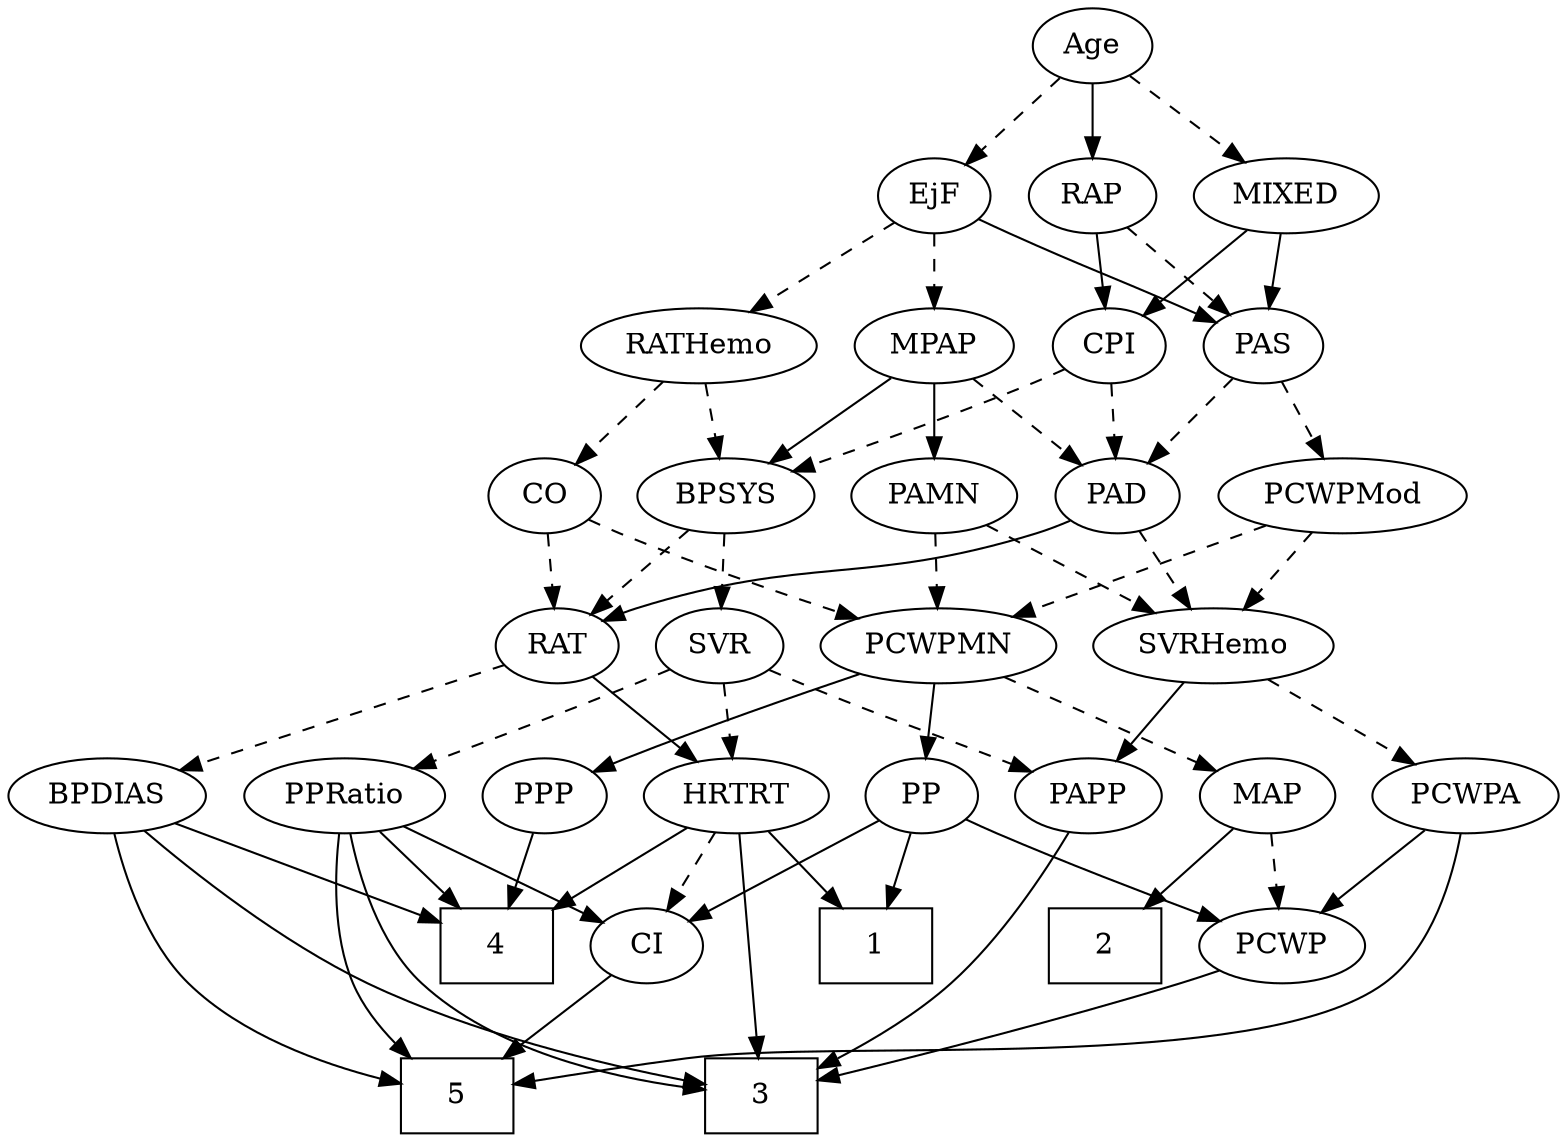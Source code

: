 strict digraph {
	graph [bb="0,0,684.24,540"];
	node [label="\N"];
	1	[height=0.5,
		pos="374.65,90",
		shape=box,
		width=0.75];
	2	[height=0.5,
		pos="572.65,90",
		shape=box,
		width=0.75];
	3	[height=0.5,
		pos="319.65,18",
		shape=box,
		width=0.75];
	4	[height=0.5,
		pos="226.65,90",
		shape=box,
		width=0.75];
	5	[height=0.5,
		pos="182.65,18",
		shape=box,
		width=0.75];
	Age	[height=0.5,
		pos="439.65,522",
		width=0.75];
	EjF	[height=0.5,
		pos="366.65,450",
		width=0.75];
	Age -> EjF	[pos="e,381.4,465.14 424.87,506.83 414.48,496.87 400.4,483.37 388.69,472.14",
		style=dashed];
	RAP	[height=0.5,
		pos="439.65,450",
		width=0.77632];
	Age -> RAP	[pos="e,439.65,468.1 439.65,503.7 439.65,495.98 439.65,486.71 439.65,478.11",
		style=solid];
	MIXED	[height=0.5,
		pos="525.65,450",
		width=1.1193];
	Age -> MIXED	[pos="e,507.03,466.16 456.23,507.5 468.39,497.61 485.15,483.96 499.15,472.56",
		style=dashed];
	MPAP	[height=0.5,
		pos="366.65,378",
		width=0.97491];
	EjF -> MPAP	[pos="e,366.65,396.1 366.65,431.7 366.65,423.98 366.65,414.71 366.65,406.11",
		style=dashed];
	PAS	[height=0.5,
		pos="518.65,378",
		width=0.75];
	EjF -> PAS	[pos="e,497.36,389.13 387.94,438.87 392.77,436.59 397.88,434.2 402.65,432 438.05,415.67 447.24,412.33 482.65,396 484.44,395.18 486.27,\
394.32 488.12,393.46",
		style=solid];
	RATHemo	[height=0.5,
		pos="264.65,378",
		width=1.3721];
	EjF -> RATHemo	[pos="e,287,394.34 348.41,436.49 333.77,426.44 312.89,412.11 295.63,400.27",
		style=dashed];
	RAP -> PAS	[pos="e,502.95,392.91 455.63,434.83 467.06,424.71 482.61,410.93 495.4,399.59",
		style=dashed];
	CPI	[height=0.5,
		pos="446.65,378",
		width=0.75];
	RAP -> CPI	[pos="e,444.94,396.1 441.38,431.7 442.15,423.98 443.08,414.71 443.94,406.11",
		style=solid];
	MIXED -> PAS	[pos="e,520.36,396.1 523.92,431.7 523.14,423.98 522.22,414.71 521.36,406.11",
		style=solid];
	MIXED -> CPI	[pos="e,462.26,392.83 508.11,433.46 496.85,423.49 482.1,410.41 469.87,399.58",
		style=solid];
	BPSYS	[height=0.5,
		pos="202.65,306",
		width=1.0471];
	MPAP -> BPSYS	[pos="e,229.75,318.57 340.3,365.75 312.93,354.07 269.89,335.7 239.23,322.62",
		style=solid];
	PAD	[height=0.5,
		pos="449.65,306",
		width=0.79437];
	MPAP -> PAD	[pos="e,433.2,320.87 384.25,362.15 396.23,352.05 412.24,338.55 425.42,327.43",
		style=dashed];
	PAMN	[height=0.5,
		pos="366.65,306",
		width=1.011];
	MPAP -> PAMN	[pos="e,366.65,324.1 366.65,359.7 366.65,351.98 366.65,342.71 366.65,334.11",
		style=solid];
	RAT	[height=0.5,
		pos="279.65,234",
		width=0.75827];
	BPSYS -> RAT	[pos="e,264.28,248.97 219.35,289.81 230.31,279.85 244.78,266.7 256.8,255.77",
		style=dashed];
	SVR	[height=0.5,
		pos="200.65,234",
		width=0.77632];
	BPSYS -> SVR	[pos="e,201.14,252.1 202.15,287.7 201.93,279.98 201.67,270.71 201.42,262.11",
		style=dashed];
	PAD -> RAT	[pos="e,300.84,245.36 427.24,294.7 422.14,292.43 416.73,290.09 411.65,288 369.5,270.69 357.62,269.74 315.65,252 313.83,251.23 311.98,250.43 \
310.11,249.6",
		style=solid];
	SVRHemo	[height=0.5,
		pos="492.65,234",
		width=1.3902];
	PAD -> SVRHemo	[pos="e,482.43,251.63 459.62,288.76 464.81,280.32 471.27,269.8 477.1,260.31",
		style=dashed];
	CO	[height=0.5,
		pos="285.65,306",
		width=0.75];
	CO -> RAT	[pos="e,281.11,252.1 284.16,287.7 283.5,279.98 282.71,270.71 281.97,262.11",
		style=dashed];
	PCWPMN	[height=0.5,
		pos="374.65,234",
		width=1.3902];
	CO -> PCWPMN	[pos="e,354.87,250.55 302.39,291.83 314.85,282.03 332.14,268.43 346.68,256.99",
		style=dashed];
	PAS -> PAD	[pos="e,464.4,321.97 504.35,362.5 494.86,352.86 482.21,340.04 471.47,329.14",
		style=dashed];
	PCWPMod	[height=0.5,
		pos="548.65,306",
		width=1.4443];
	PAS -> PCWPMod	[pos="e,541.38,323.96 525.76,360.41 529.22,352.34 533.46,342.43 537.35,333.35",
		style=dashed];
	PAMN -> PCWPMN	[pos="e,372.69,252.1 368.62,287.7 369.51,279.98 370.57,270.71 371.55,262.11",
		style=dashed];
	PAMN -> SVRHemo	[pos="e,466.32,249.63 390.05,292 408.98,281.48 435.93,266.51 457.46,254.55",
		style=dashed];
	RATHemo -> BPSYS	[pos="e,216.95,323.15 250.27,360.76 242.36,351.84 232.41,340.61 223.66,330.72",
		style=dashed];
	RATHemo -> CO	[pos="e,280.61,323.79 269.73,360.05 272.13,352.06 275.05,342.33 277.73,333.4",
		style=dashed];
	CPI -> BPSYS	[pos="e,231.29,318.01 426.03,366.31 421.08,364.01 415.75,361.75 410.65,360 341.29,336.2 320.04,344.51 249.65,324 246.74,323.15 243.76,\
322.22 240.76,321.24",
		style=dashed];
	CPI -> PAD	[pos="e,448.91,324.1 447.39,359.7 447.72,351.98 448.12,342.71 448.48,334.11",
		style=dashed];
	BPDIAS	[height=0.5,
		pos="308.65,162",
		width=1.1735];
	RAT -> BPDIAS	[pos="e,301.62,179.96 286.52,216.41 289.86,208.34 293.97,198.43 297.73,189.35",
		style=dashed];
	HRTRT	[height=0.5,
		pos="136.65,162",
		width=1.1013];
	RAT -> HRTRT	[pos="e,162.57,175.69 258.24,222.52 235.38,211.33 198.79,193.42 171.71,180.16",
		style=solid];
	PPRatio	[height=0.5,
		pos="39.646,162",
		width=1.1013];
	SVR -> PPRatio	[pos="e,67.386,175.06 177.92,223.12 151.61,211.68 107.88,192.67 76.645,179.09",
		style=dashed];
	PAPP	[height=0.5,
		pos="472.65,162",
		width=0.88464];
	SVR -> PAPP	[pos="e,448.66,173.9 223.13,223.19 229.66,220.6 236.86,217.97 243.65,216 325.34,192.26 350.15,204.42 431.65,180 434.1,179.26 436.61,178.43 \
439.12,177.54",
		style=dashed];
	SVR -> HRTRT	[pos="e,151.09,178.8 187.07,218.15 178.65,208.94 167.65,196.91 158.07,186.43",
		style=dashed];
	PCWPMod -> PCWPMN	[pos="e,406.64,247.87 515.92,291.83 487.67,280.47 446.71,263.99 416.16,251.7",
		style=dashed];
	PCWPMod -> SVRHemo	[pos="e,505.82,251.47 535.38,288.41 528.47,279.78 519.9,269.06 512.24,259.5",
		style=dashed];
	PCWPA	[height=0.5,
		pos="642.65,162",
		width=1.1555];
	PCWPA -> 5	[pos="e,210.02,24.037 641.29,143.8 638.68,123.2 631.02,89.299 608.65,72 551.16,27.558 355.61,46.034 283.65,36 262.55,33.058 239.07,29.146 \
220.07,25.817",
		style=solid];
	PCWP	[height=0.5,
		pos="492.65,90",
		width=0.97491];
	PCWPA -> PCWP	[pos="e,517.61,102.65 615.48,148.32 590.67,136.74 553.87,119.57 527.02,107.04",
		style=solid];
	MAP	[height=0.5,
		pos="552.65,162",
		width=0.84854];
	PCWPMN -> MAP	[pos="e,528.8,173.61 408.53,220.59 436.78,210.12 478.02,194.55 513.65,180 515.49,179.25 517.38,178.46 519.29,177.66",
		style=dashed];
	PP	[height=0.5,
		pos="395.65,162",
		width=0.75];
	PCWPMN -> PP	[pos="e,390.61,179.79 379.73,216.05 382.13,208.06 385.05,198.33 387.73,189.4",
		style=solid];
	PPP	[height=0.5,
		pos="221.65,162",
		width=0.75];
	PCWPMN -> PPP	[pos="e,242.94,173.12 344.28,219.4 320.63,208.78 286.99,193.57 257.65,180 255.86,179.17 254.02,178.32 252.17,177.46",
		style=solid];
	SVRHemo -> PCWPA	[pos="e,615.46,175.69 521.92,219.34 546.07,208.07 580.44,192.03 606.34,179.94",
		style=dashed];
	SVRHemo -> PAPP	[pos="e,477.58,180.28 487.81,216.05 485.58,208.26 482.88,198.82 480.38,190.08",
		style=solid];
	BPDIAS -> 3	[pos="e,318.31,36.189 309.97,143.87 311.85,119.67 315.29,75.211 317.52,46.393",
		style=solid];
	BPDIAS -> 4	[pos="e,246.81,108.21 290.45,145.46 279.94,136.5 266.51,125.03 254.68,114.93",
		style=solid];
	BPDIAS -> 5	[pos="e,209.68,32.317 302.87,144.05 295.71,124.91 282.05,93.618 262.65,72 250.3,58.24 233.62,46.451 218.69,37.509",
		style=solid];
	MAP -> 2	[pos="e,567.71,108.28 557.49,144.05 559.71,136.26 562.41,126.82 564.91,118.08",
		style=solid];
	MAP -> PCWP	[pos="e,506.34,106.98 539.33,145.46 531.59,136.44 521.69,124.88 512.99,114.73",
		style=dashed];
	PP -> 1	[pos="e,379.83,108.28 390.56,144.05 388.22,136.26 385.39,126.82 382.77,118.08",
		style=solid];
	PP -> PCWP	[pos="e,472.97,105.2 413.44,148.16 427.78,137.81 448.22,123.06 464.74,111.14",
		style=solid];
	CI	[height=0.5,
		pos="116.65,90",
		width=0.75];
	PP -> CI	[pos="e,141.63,96.843 375.04,150.27 370.09,147.98 364.75,145.72 359.65,144 286.88,119.44 265.63,124.6 190.65,108 177.88,105.17 163.89,\
101.98 151.55,99.138",
		style=solid];
	PPP -> 4	[pos="e,225.42,108.1 222.88,143.7 223.43,135.98 224.1,126.71 224.71,118.11",
		style=solid];
	PPRatio -> 3	[pos="e,292.27,23.661 42.797,143.76 47.441,123.45 58.134,90.155 80.646,72 96.277,59.395 219.07,36.518 282.3,25.404",
		style=solid];
	PPRatio -> 4	[pos="e,199.58,101.13 69.277,149.91 102.04,137.65 154.83,117.88 190.12,104.67",
		style=solid];
	PPRatio -> 5	[pos="e,155.59,21.367 36.241,143.73 33.438,124.29 32.109,92.731 47.646,72 70.643,41.317 114.05,28.384 145.45,22.94",
		style=solid];
	PPRatio -> CI	[pos="e,101.17,105.07 56.735,145.46 67.535,135.65 81.63,122.83 93.436,112.1",
		style=solid];
	PCWP -> 3	[pos="e,346.9,30.027 465.99,78.216 436.58,66.313 389.05,47.082 356.18,33.78",
		style=solid];
	CI -> 5	[pos="e,166.58,36.04 130.64,74.155 139.03,65.264 149.89,53.742 159.52,43.529",
		style=solid];
	PAPP -> 3	[pos="e,346.77,30.898 464.14,144.62 453.57,125.45 434.04,93.573 410.65,72 394.51,57.119 373.49,44.538 355.72,35.373",
		style=solid];
	HRTRT -> 1	[pos="e,347.58,98.038 166.87,150.19 173.06,148.07 179.55,145.91 185.65,144 237.96,127.61 299.16,110.89 337.42,100.72",
		style=solid];
	HRTRT -> 3	[pos="e,292.56,24.81 143.08,144.03 151.34,124.28 167.44,91.854 190.65,72 217.27,49.222 255.02,35.259 282.81,27.425",
		style=solid];
	HRTRT -> 4	[pos="e,204.74,108.04 155.73,146.15 167.61,136.92 183.15,124.83 196.65,114.33",
		style=solid];
	HRTRT -> CI	[pos="e,121.44,107.79 131.81,144.05 129.54,136.14 126.8,126.54 124.27,117.69",
		style=dashed];
}

